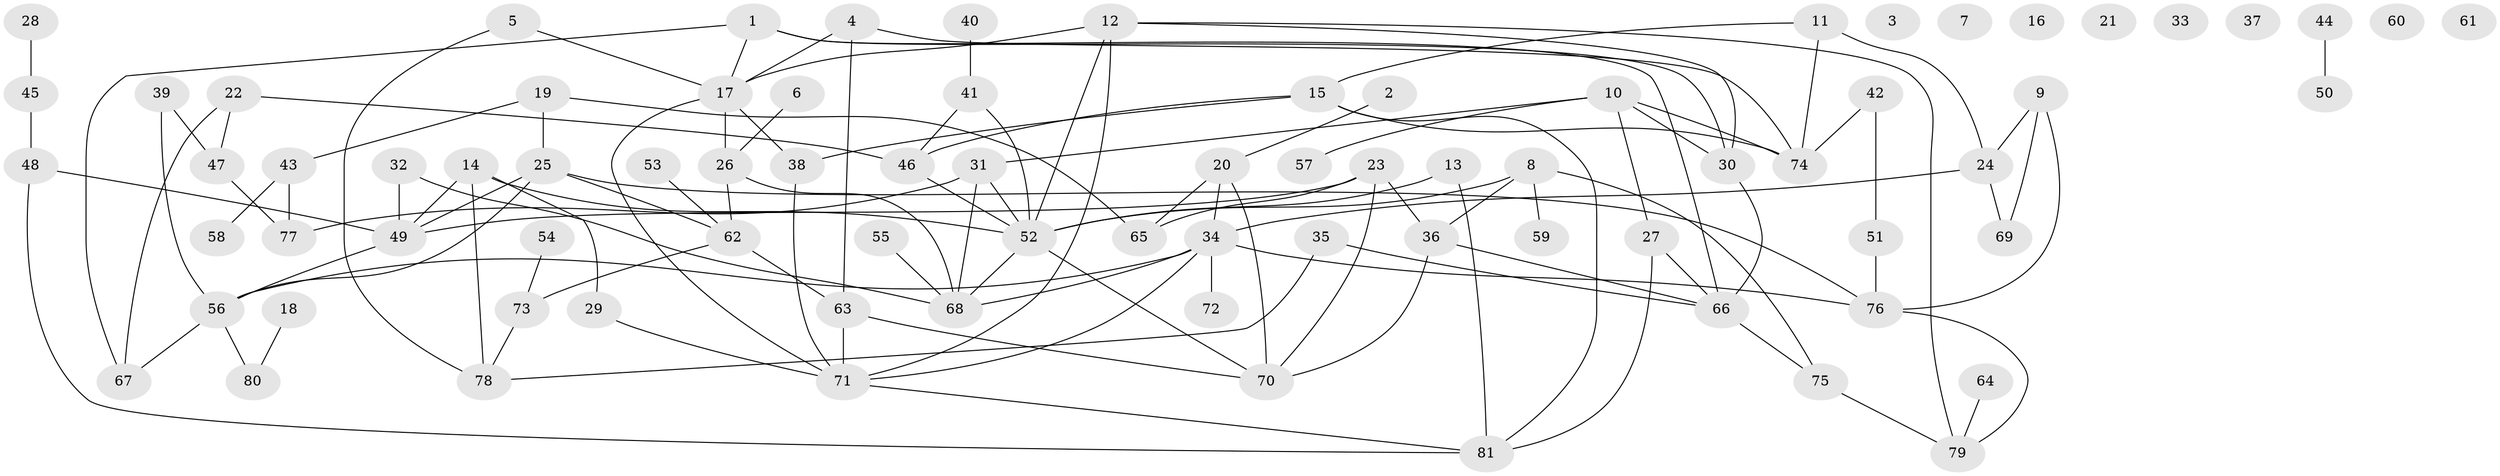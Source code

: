 // Generated by graph-tools (version 1.1) at 2025/13/03/09/25 04:13:13]
// undirected, 81 vertices, 120 edges
graph export_dot {
graph [start="1"]
  node [color=gray90,style=filled];
  1;
  2;
  3;
  4;
  5;
  6;
  7;
  8;
  9;
  10;
  11;
  12;
  13;
  14;
  15;
  16;
  17;
  18;
  19;
  20;
  21;
  22;
  23;
  24;
  25;
  26;
  27;
  28;
  29;
  30;
  31;
  32;
  33;
  34;
  35;
  36;
  37;
  38;
  39;
  40;
  41;
  42;
  43;
  44;
  45;
  46;
  47;
  48;
  49;
  50;
  51;
  52;
  53;
  54;
  55;
  56;
  57;
  58;
  59;
  60;
  61;
  62;
  63;
  64;
  65;
  66;
  67;
  68;
  69;
  70;
  71;
  72;
  73;
  74;
  75;
  76;
  77;
  78;
  79;
  80;
  81;
  1 -- 17;
  1 -- 30;
  1 -- 66;
  1 -- 67;
  2 -- 20;
  4 -- 17;
  4 -- 63;
  4 -- 74;
  5 -- 17;
  5 -- 78;
  6 -- 26;
  8 -- 36;
  8 -- 52;
  8 -- 59;
  8 -- 75;
  9 -- 24;
  9 -- 69;
  9 -- 76;
  10 -- 27;
  10 -- 30;
  10 -- 31;
  10 -- 57;
  10 -- 74;
  11 -- 15;
  11 -- 24;
  11 -- 74;
  12 -- 17;
  12 -- 30;
  12 -- 52;
  12 -- 71;
  12 -- 79;
  13 -- 52;
  13 -- 81;
  14 -- 29;
  14 -- 49;
  14 -- 52;
  14 -- 78;
  15 -- 38;
  15 -- 46;
  15 -- 74;
  15 -- 81;
  17 -- 26;
  17 -- 38;
  17 -- 71;
  18 -- 80;
  19 -- 25;
  19 -- 43;
  19 -- 65;
  20 -- 34;
  20 -- 65;
  20 -- 70;
  22 -- 46;
  22 -- 47;
  22 -- 67;
  23 -- 36;
  23 -- 49;
  23 -- 65;
  23 -- 70;
  24 -- 34;
  24 -- 69;
  25 -- 49;
  25 -- 56;
  25 -- 62;
  25 -- 76;
  26 -- 62;
  26 -- 68;
  27 -- 66;
  27 -- 81;
  28 -- 45;
  29 -- 71;
  30 -- 66;
  31 -- 52;
  31 -- 68;
  31 -- 77;
  32 -- 49;
  32 -- 68;
  34 -- 56;
  34 -- 68;
  34 -- 71;
  34 -- 72;
  34 -- 76;
  35 -- 66;
  35 -- 78;
  36 -- 66;
  36 -- 70;
  38 -- 71;
  39 -- 47;
  39 -- 56;
  40 -- 41;
  41 -- 46;
  41 -- 52;
  42 -- 51;
  42 -- 74;
  43 -- 58;
  43 -- 77;
  44 -- 50;
  45 -- 48;
  46 -- 52;
  47 -- 77;
  48 -- 49;
  48 -- 81;
  49 -- 56;
  51 -- 76;
  52 -- 68;
  52 -- 70;
  53 -- 62;
  54 -- 73;
  55 -- 68;
  56 -- 67;
  56 -- 80;
  62 -- 63;
  62 -- 73;
  63 -- 70;
  63 -- 71;
  64 -- 79;
  66 -- 75;
  71 -- 81;
  73 -- 78;
  75 -- 79;
  76 -- 79;
}

